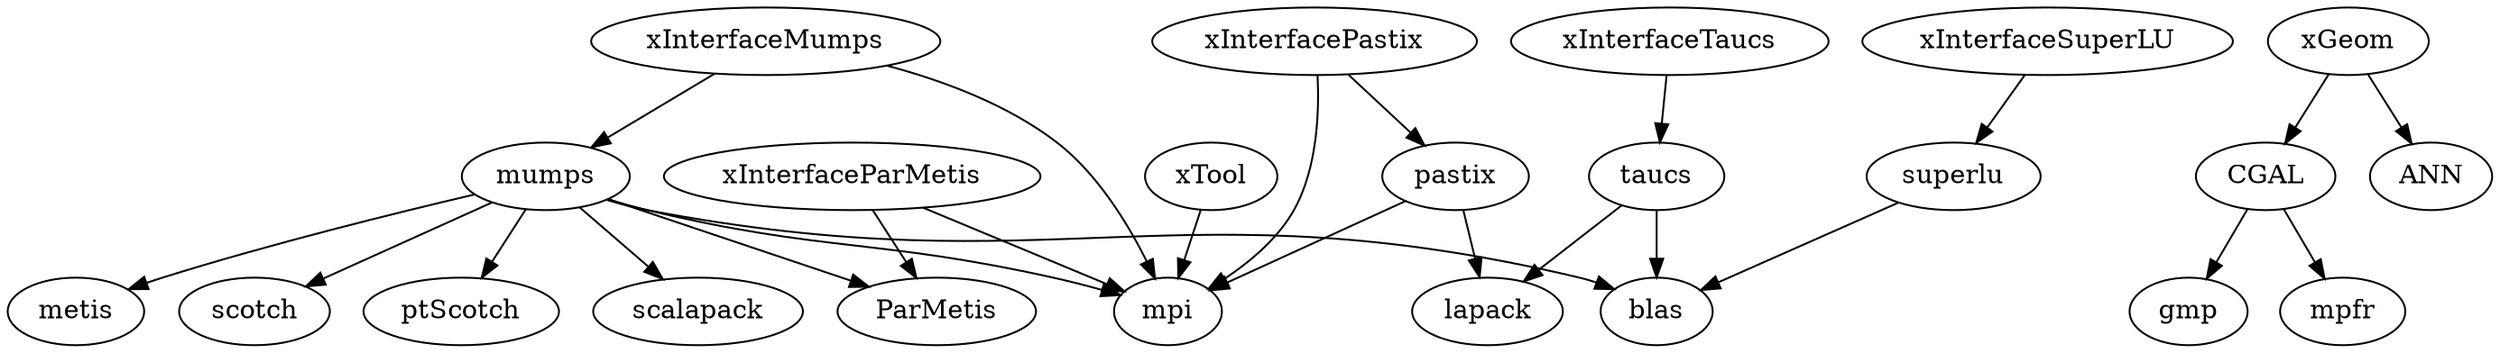 digraph E {
    xInterfaceMumps -> mumps
    xInterfaceMumps -> mpi
    mumps -> blas
    mumps -> mpi
    mumps -> metis
    mumps -> ParMetis
    mumps -> scotch
    mumps -> ptScotch
    mumps -> scalapack
    xInterfacePastix -> pastix
    xInterfacePastix -> mpi
    pastix -> lapack
    pastix -> mpi
    xInterfaceSuperLU -> superlu
    superlu -> blas
    xInterfaceTaucs -> taucs
    taucs -> lapack
    taucs -> blas
    xGeom -> CGAL
    xGeom -> ANN
    CGAL -> gmp
    CGAL -> mpfr
    xInterfaceParMetis->ParMetis
    xInterfaceParMetis->mpi
    xTool->mpi
}

